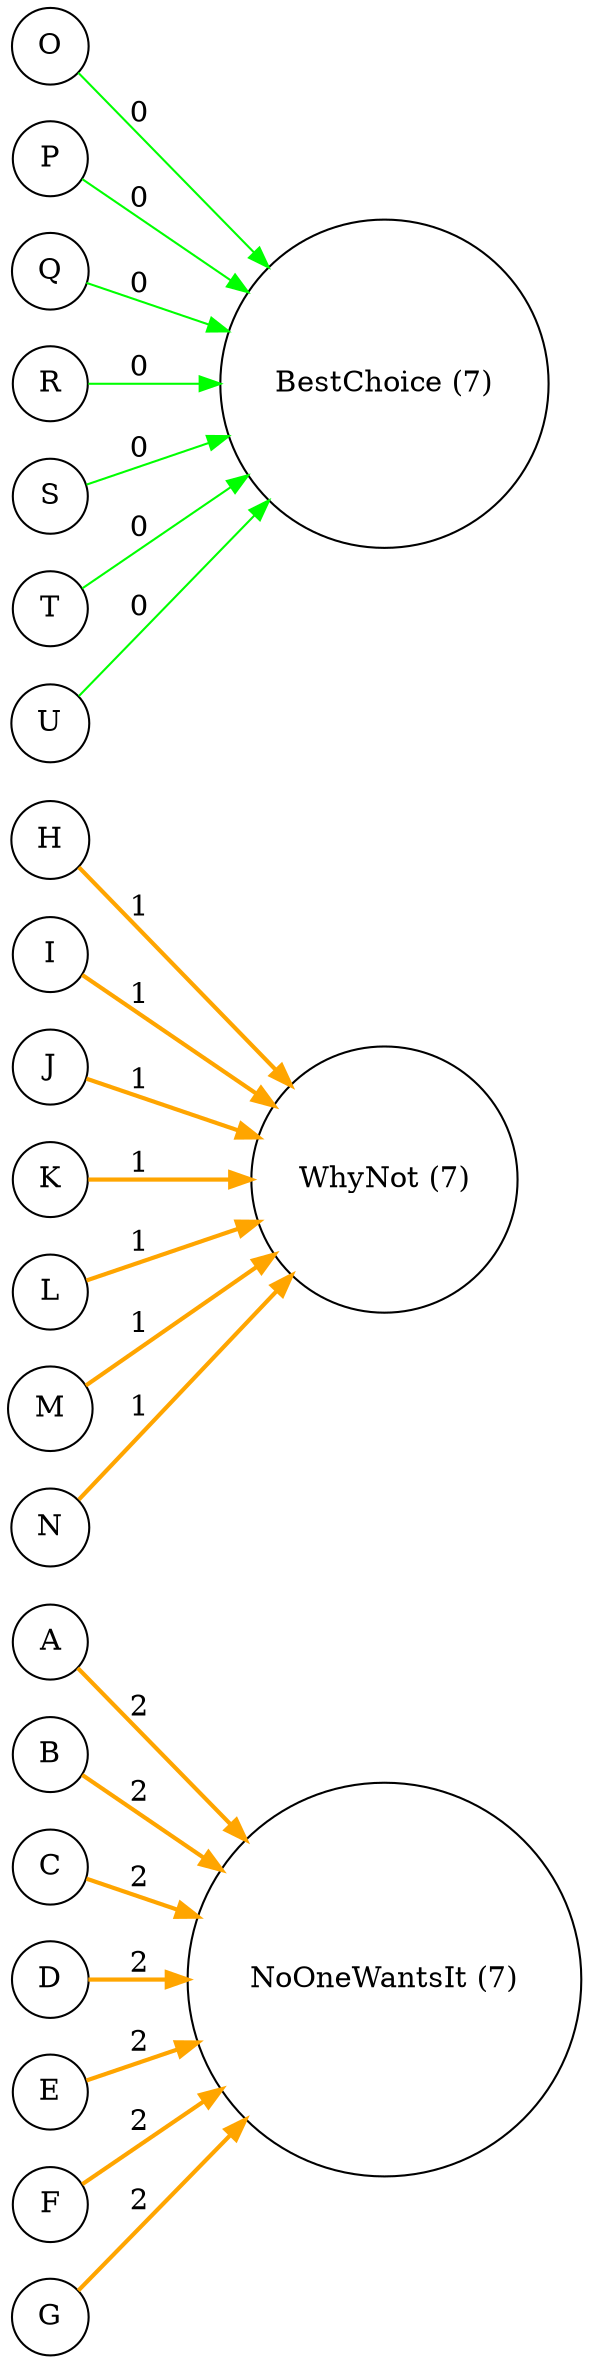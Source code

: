 digraph {
	rankdir=LR;
	node [shape = circle];
	A -> "NoOneWantsIt (7)" [ label = "2" color = "orange" penwidth = 2.0];
	B -> "NoOneWantsIt (7)" [ label = "2" color = "orange" penwidth = 2.0];
	C -> "NoOneWantsIt (7)" [ label = "2" color = "orange" penwidth = 2.0];
	D -> "NoOneWantsIt (7)" [ label = "2" color = "orange" penwidth = 2.0];
	E -> "NoOneWantsIt (7)" [ label = "2" color = "orange" penwidth = 2.0];
	F -> "NoOneWantsIt (7)" [ label = "2" color = "orange" penwidth = 2.0];
	G -> "NoOneWantsIt (7)" [ label = "2" color = "orange" penwidth = 2.0];
	H -> "WhyNot (7)" [ label = "1" color = "orange" penwidth = 2.0];
	I -> "WhyNot (7)" [ label = "1" color = "orange" penwidth = 2.0];
	J -> "WhyNot (7)" [ label = "1" color = "orange" penwidth = 2.0];
	K -> "WhyNot (7)" [ label = "1" color = "orange" penwidth = 2.0];
	L -> "WhyNot (7)" [ label = "1" color = "orange" penwidth = 2.0];
	M -> "WhyNot (7)" [ label = "1" color = "orange" penwidth = 2.0];
	N -> "WhyNot (7)" [ label = "1" color = "orange" penwidth = 2.0];
	O -> "BestChoice (7)" [ label = "0" color = "green" penwidth = 1.0];
	P -> "BestChoice (7)" [ label = "0" color = "green" penwidth = 1.0];
	Q -> "BestChoice (7)" [ label = "0" color = "green" penwidth = 1.0];
	R -> "BestChoice (7)" [ label = "0" color = "green" penwidth = 1.0];
	S -> "BestChoice (7)" [ label = "0" color = "green" penwidth = 1.0];
	T -> "BestChoice (7)" [ label = "0" color = "green" penwidth = 1.0];
	U -> "BestChoice (7)" [ label = "0" color = "green" penwidth = 1.0];
}

